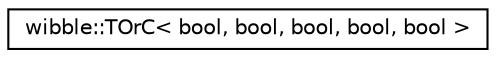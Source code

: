 digraph G
{
  edge [fontname="Helvetica",fontsize="10",labelfontname="Helvetica",labelfontsize="10"];
  node [fontname="Helvetica",fontsize="10",shape=record];
  rankdir="LR";
  Node1 [label="wibble::TOrC\< bool, bool, bool, bool, bool \>",height=0.2,width=0.4,color="black", fillcolor="white", style="filled",URL="$structwibble_1_1TOrC.html"];
}
